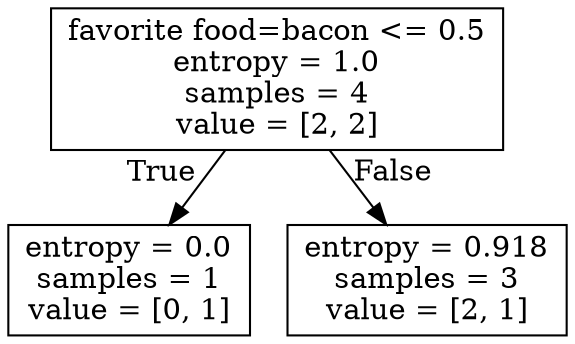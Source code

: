 digraph Tree {
node [shape=box] ;
0 [label="favorite food=bacon <= 0.5\nentropy = 1.0\nsamples = 4\nvalue = [2, 2]"] ;
1 [label="entropy = 0.0\nsamples = 1\nvalue = [0, 1]"] ;
0 -> 1 [labeldistance=2.5, labelangle=45, headlabel="True"] ;
2 [label="entropy = 0.918\nsamples = 3\nvalue = [2, 1]"] ;
0 -> 2 [labeldistance=2.5, labelangle=-45, headlabel="False"] ;
}
